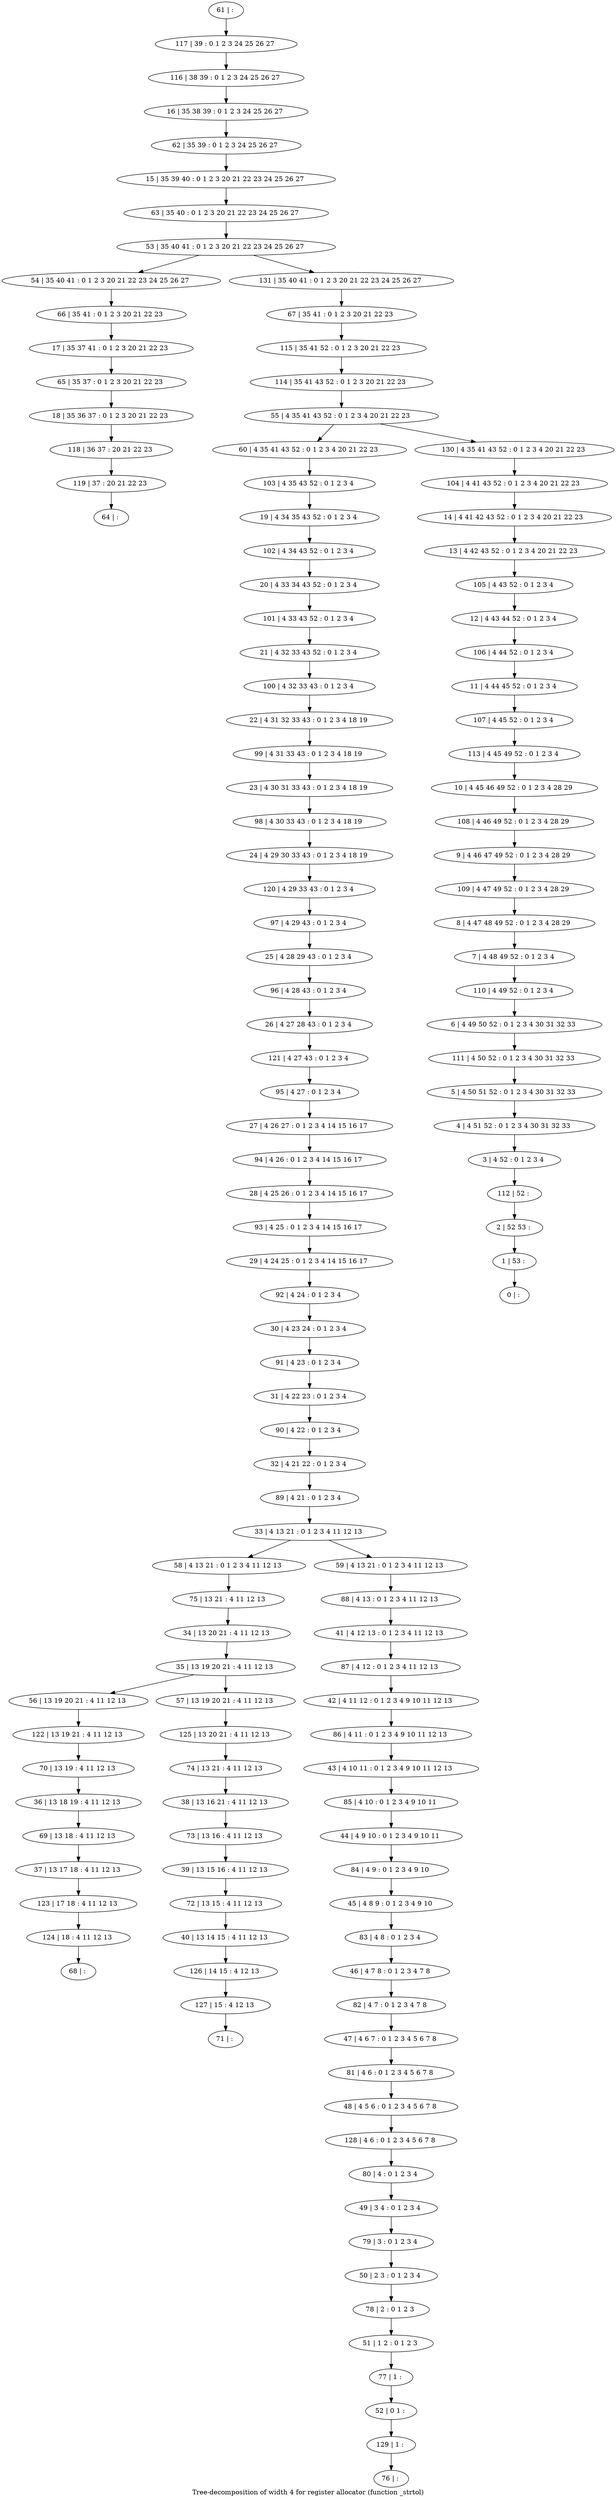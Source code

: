 digraph G {
graph [label="Tree-decomposition of width 4 for register allocator (function _strtol)"]
0[label="0 | : "];
1[label="1 | 53 : "];
2[label="2 | 52 53 : "];
3[label="3 | 4 52 : 0 1 2 3 4 "];
4[label="4 | 4 51 52 : 0 1 2 3 4 30 31 32 33 "];
5[label="5 | 4 50 51 52 : 0 1 2 3 4 30 31 32 33 "];
6[label="6 | 4 49 50 52 : 0 1 2 3 4 30 31 32 33 "];
7[label="7 | 4 48 49 52 : 0 1 2 3 4 "];
8[label="8 | 4 47 48 49 52 : 0 1 2 3 4 28 29 "];
9[label="9 | 4 46 47 49 52 : 0 1 2 3 4 28 29 "];
10[label="10 | 4 45 46 49 52 : 0 1 2 3 4 28 29 "];
11[label="11 | 4 44 45 52 : 0 1 2 3 4 "];
12[label="12 | 4 43 44 52 : 0 1 2 3 4 "];
13[label="13 | 4 42 43 52 : 0 1 2 3 4 20 21 22 23 "];
14[label="14 | 4 41 42 43 52 : 0 1 2 3 4 20 21 22 23 "];
15[label="15 | 35 39 40 : 0 1 2 3 20 21 22 23 24 25 26 27 "];
16[label="16 | 35 38 39 : 0 1 2 3 24 25 26 27 "];
17[label="17 | 35 37 41 : 0 1 2 3 20 21 22 23 "];
18[label="18 | 35 36 37 : 0 1 2 3 20 21 22 23 "];
19[label="19 | 4 34 35 43 52 : 0 1 2 3 4 "];
20[label="20 | 4 33 34 43 52 : 0 1 2 3 4 "];
21[label="21 | 4 32 33 43 52 : 0 1 2 3 4 "];
22[label="22 | 4 31 32 33 43 : 0 1 2 3 4 18 19 "];
23[label="23 | 4 30 31 33 43 : 0 1 2 3 4 18 19 "];
24[label="24 | 4 29 30 33 43 : 0 1 2 3 4 18 19 "];
25[label="25 | 4 28 29 43 : 0 1 2 3 4 "];
26[label="26 | 4 27 28 43 : 0 1 2 3 4 "];
27[label="27 | 4 26 27 : 0 1 2 3 4 14 15 16 17 "];
28[label="28 | 4 25 26 : 0 1 2 3 4 14 15 16 17 "];
29[label="29 | 4 24 25 : 0 1 2 3 4 14 15 16 17 "];
30[label="30 | 4 23 24 : 0 1 2 3 4 "];
31[label="31 | 4 22 23 : 0 1 2 3 4 "];
32[label="32 | 4 21 22 : 0 1 2 3 4 "];
33[label="33 | 4 13 21 : 0 1 2 3 4 11 12 13 "];
34[label="34 | 13 20 21 : 4 11 12 13 "];
35[label="35 | 13 19 20 21 : 4 11 12 13 "];
36[label="36 | 13 18 19 : 4 11 12 13 "];
37[label="37 | 13 17 18 : 4 11 12 13 "];
38[label="38 | 13 16 21 : 4 11 12 13 "];
39[label="39 | 13 15 16 : 4 11 12 13 "];
40[label="40 | 13 14 15 : 4 11 12 13 "];
41[label="41 | 4 12 13 : 0 1 2 3 4 11 12 13 "];
42[label="42 | 4 11 12 : 0 1 2 3 4 9 10 11 12 13 "];
43[label="43 | 4 10 11 : 0 1 2 3 4 9 10 11 12 13 "];
44[label="44 | 4 9 10 : 0 1 2 3 4 9 10 11 "];
45[label="45 | 4 8 9 : 0 1 2 3 4 9 10 "];
46[label="46 | 4 7 8 : 0 1 2 3 4 7 8 "];
47[label="47 | 4 6 7 : 0 1 2 3 4 5 6 7 8 "];
48[label="48 | 4 5 6 : 0 1 2 3 4 5 6 7 8 "];
49[label="49 | 3 4 : 0 1 2 3 4 "];
50[label="50 | 2 3 : 0 1 2 3 4 "];
51[label="51 | 1 2 : 0 1 2 3 "];
52[label="52 | 0 1 : "];
53[label="53 | 35 40 41 : 0 1 2 3 20 21 22 23 24 25 26 27 "];
54[label="54 | 35 40 41 : 0 1 2 3 20 21 22 23 24 25 26 27 "];
55[label="55 | 4 35 41 43 52 : 0 1 2 3 4 20 21 22 23 "];
56[label="56 | 13 19 20 21 : 4 11 12 13 "];
57[label="57 | 13 19 20 21 : 4 11 12 13 "];
58[label="58 | 4 13 21 : 0 1 2 3 4 11 12 13 "];
59[label="59 | 4 13 21 : 0 1 2 3 4 11 12 13 "];
60[label="60 | 4 35 41 43 52 : 0 1 2 3 4 20 21 22 23 "];
61[label="61 | : "];
62[label="62 | 35 39 : 0 1 2 3 24 25 26 27 "];
63[label="63 | 35 40 : 0 1 2 3 20 21 22 23 24 25 26 27 "];
64[label="64 | : "];
65[label="65 | 35 37 : 0 1 2 3 20 21 22 23 "];
66[label="66 | 35 41 : 0 1 2 3 20 21 22 23 "];
67[label="67 | 35 41 : 0 1 2 3 20 21 22 23 "];
68[label="68 | : "];
69[label="69 | 13 18 : 4 11 12 13 "];
70[label="70 | 13 19 : 4 11 12 13 "];
71[label="71 | : "];
72[label="72 | 13 15 : 4 11 12 13 "];
73[label="73 | 13 16 : 4 11 12 13 "];
74[label="74 | 13 21 : 4 11 12 13 "];
75[label="75 | 13 21 : 4 11 12 13 "];
76[label="76 | : "];
77[label="77 | 1 : "];
78[label="78 | 2 : 0 1 2 3 "];
79[label="79 | 3 : 0 1 2 3 4 "];
80[label="80 | 4 : 0 1 2 3 4 "];
81[label="81 | 4 6 : 0 1 2 3 4 5 6 7 8 "];
82[label="82 | 4 7 : 0 1 2 3 4 7 8 "];
83[label="83 | 4 8 : 0 1 2 3 4 "];
84[label="84 | 4 9 : 0 1 2 3 4 9 10 "];
85[label="85 | 4 10 : 0 1 2 3 4 9 10 11 "];
86[label="86 | 4 11 : 0 1 2 3 4 9 10 11 12 13 "];
87[label="87 | 4 12 : 0 1 2 3 4 11 12 13 "];
88[label="88 | 4 13 : 0 1 2 3 4 11 12 13 "];
89[label="89 | 4 21 : 0 1 2 3 4 "];
90[label="90 | 4 22 : 0 1 2 3 4 "];
91[label="91 | 4 23 : 0 1 2 3 4 "];
92[label="92 | 4 24 : 0 1 2 3 4 "];
93[label="93 | 4 25 : 0 1 2 3 4 14 15 16 17 "];
94[label="94 | 4 26 : 0 1 2 3 4 14 15 16 17 "];
95[label="95 | 4 27 : 0 1 2 3 4 "];
96[label="96 | 4 28 43 : 0 1 2 3 4 "];
97[label="97 | 4 29 43 : 0 1 2 3 4 "];
98[label="98 | 4 30 33 43 : 0 1 2 3 4 18 19 "];
99[label="99 | 4 31 33 43 : 0 1 2 3 4 18 19 "];
100[label="100 | 4 32 33 43 : 0 1 2 3 4 "];
101[label="101 | 4 33 43 52 : 0 1 2 3 4 "];
102[label="102 | 4 34 43 52 : 0 1 2 3 4 "];
103[label="103 | 4 35 43 52 : 0 1 2 3 4 "];
104[label="104 | 4 41 43 52 : 0 1 2 3 4 20 21 22 23 "];
105[label="105 | 4 43 52 : 0 1 2 3 4 "];
106[label="106 | 4 44 52 : 0 1 2 3 4 "];
107[label="107 | 4 45 52 : 0 1 2 3 4 "];
108[label="108 | 4 46 49 52 : 0 1 2 3 4 28 29 "];
109[label="109 | 4 47 49 52 : 0 1 2 3 4 28 29 "];
110[label="110 | 4 49 52 : 0 1 2 3 4 "];
111[label="111 | 4 50 52 : 0 1 2 3 4 30 31 32 33 "];
112[label="112 | 52 : "];
113[label="113 | 4 45 49 52 : 0 1 2 3 4 "];
114[label="114 | 35 41 43 52 : 0 1 2 3 20 21 22 23 "];
115[label="115 | 35 41 52 : 0 1 2 3 20 21 22 23 "];
116[label="116 | 38 39 : 0 1 2 3 24 25 26 27 "];
117[label="117 | 39 : 0 1 2 3 24 25 26 27 "];
118[label="118 | 36 37 : 20 21 22 23 "];
119[label="119 | 37 : 20 21 22 23 "];
120[label="120 | 4 29 33 43 : 0 1 2 3 4 "];
121[label="121 | 4 27 43 : 0 1 2 3 4 "];
122[label="122 | 13 19 21 : 4 11 12 13 "];
123[label="123 | 17 18 : 4 11 12 13 "];
124[label="124 | 18 : 4 11 12 13 "];
125[label="125 | 13 20 21 : 4 11 12 13 "];
126[label="126 | 14 15 : 4 12 13 "];
127[label="127 | 15 : 4 12 13 "];
128[label="128 | 4 6 : 0 1 2 3 4 5 6 7 8 "];
129[label="129 | 1 : "];
130[label="130 | 4 35 41 43 52 : 0 1 2 3 4 20 21 22 23 "];
131[label="131 | 35 40 41 : 0 1 2 3 20 21 22 23 24 25 26 27 "];
34->35 ;
35->56 ;
35->57 ;
33->58 ;
33->59 ;
65->18 ;
17->65 ;
66->17 ;
54->66 ;
69->37 ;
36->69 ;
70->36 ;
72->40 ;
39->72 ;
73->39 ;
38->73 ;
74->38 ;
75->34 ;
58->75 ;
77->52 ;
51->77 ;
78->51 ;
50->78 ;
79->50 ;
49->79 ;
80->49 ;
81->48 ;
47->81 ;
82->47 ;
46->82 ;
83->46 ;
45->83 ;
84->45 ;
44->84 ;
85->44 ;
43->85 ;
86->43 ;
42->86 ;
87->42 ;
41->87 ;
88->41 ;
59->88 ;
89->33 ;
32->89 ;
90->32 ;
31->90 ;
91->31 ;
30->91 ;
92->30 ;
29->92 ;
93->29 ;
28->93 ;
94->28 ;
27->94 ;
95->27 ;
96->26 ;
25->96 ;
97->25 ;
98->24 ;
23->98 ;
99->23 ;
22->99 ;
100->22 ;
21->100 ;
101->21 ;
20->101 ;
102->20 ;
19->102 ;
103->19 ;
60->103 ;
18->118 ;
119->64 ;
118->119 ;
120->97 ;
24->120 ;
121->95 ;
26->121 ;
122->70 ;
56->122 ;
37->123 ;
124->68 ;
123->124 ;
125->74 ;
57->125 ;
40->126 ;
127->71 ;
126->127 ;
128->80 ;
48->128 ;
129->76 ;
52->129 ;
61->117 ;
117->116 ;
116->16 ;
16->62 ;
62->15 ;
15->63 ;
63->53 ;
67->115 ;
115->114 ;
114->55 ;
104->14 ;
14->13 ;
13->105 ;
105->12 ;
12->106 ;
106->11 ;
11->107 ;
107->113 ;
113->10 ;
10->108 ;
108->9 ;
9->109 ;
109->8 ;
8->7 ;
7->110 ;
110->6 ;
6->111 ;
111->5 ;
5->4 ;
4->3 ;
3->112 ;
112->2 ;
2->1 ;
1->0 ;
130->104 ;
131->67 ;
55->60 ;
55->130 ;
53->54 ;
53->131 ;
}
